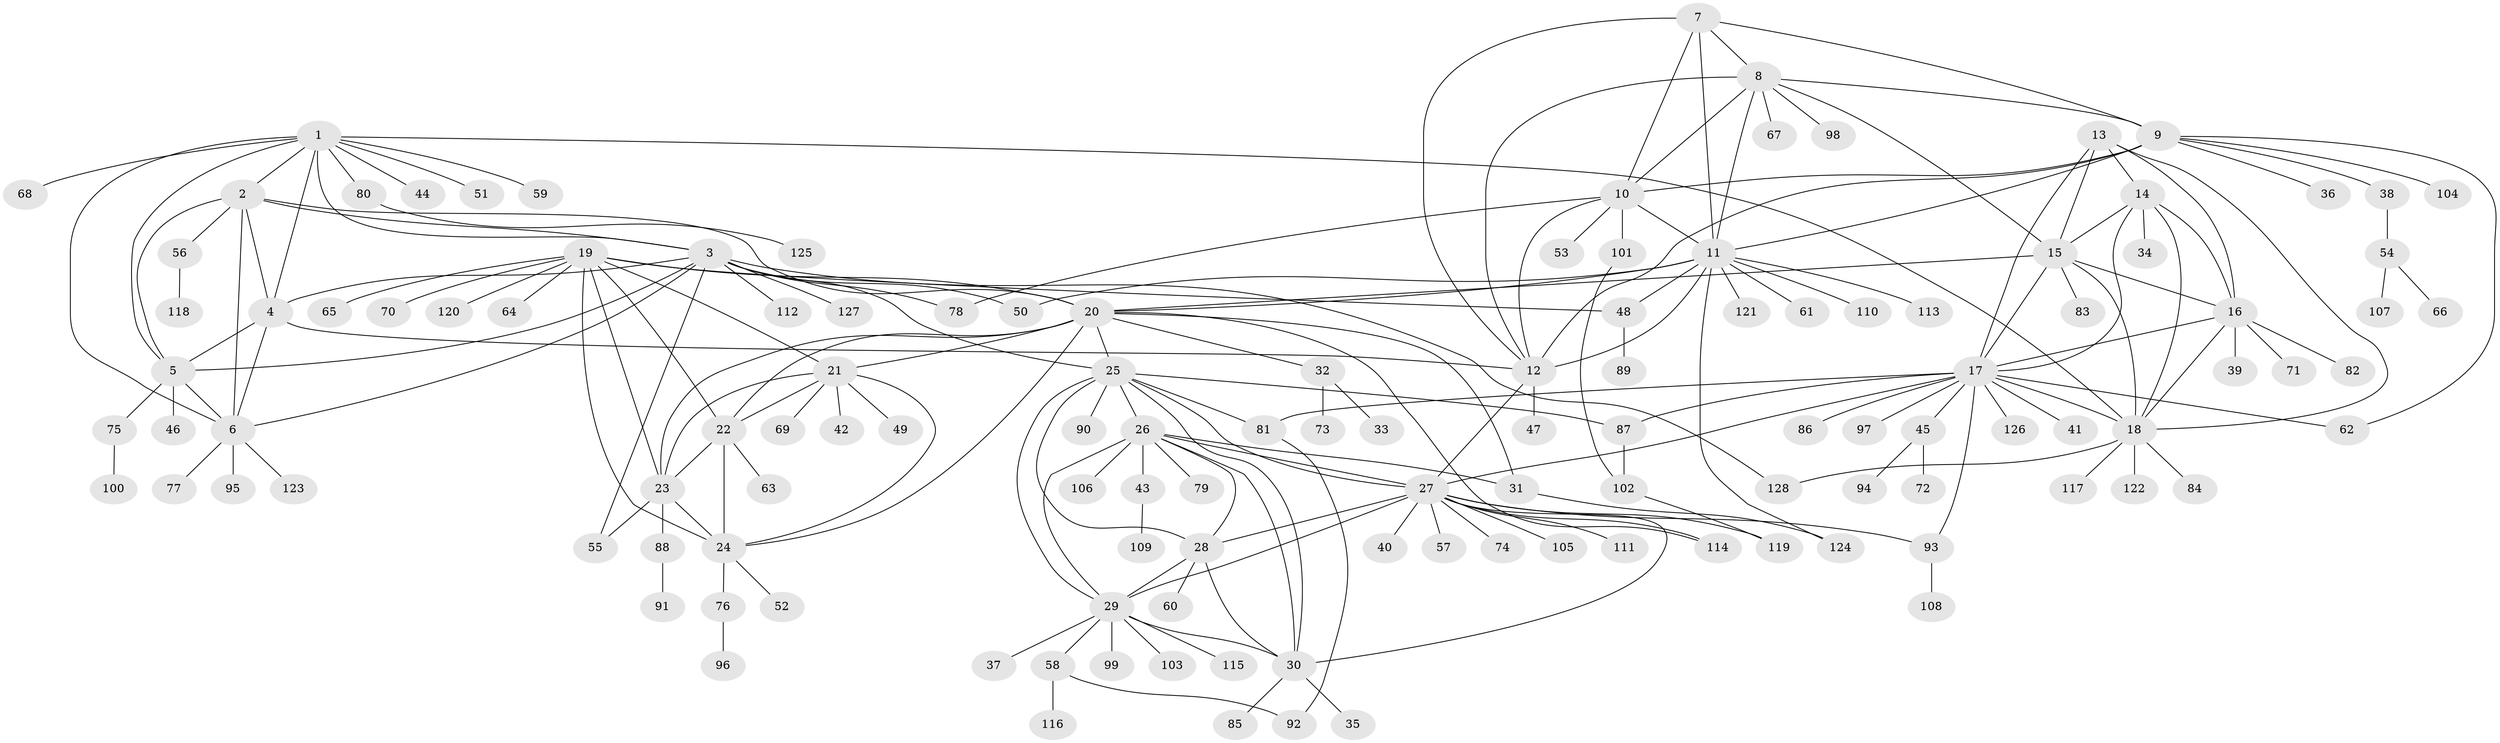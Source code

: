 // coarse degree distribution, {12: 0.010638297872340425, 15: 0.031914893617021274, 11: 0.02127659574468085, 4: 0.02127659574468085, 10: 0.010638297872340425, 8: 0.031914893617021274, 6: 0.031914893617021274, 7: 0.0425531914893617, 5: 0.02127659574468085, 9: 0.02127659574468085, 2: 0.14893617021276595, 1: 0.5851063829787234, 3: 0.02127659574468085}
// Generated by graph-tools (version 1.1) at 2025/42/03/06/25 10:42:10]
// undirected, 128 vertices, 198 edges
graph export_dot {
graph [start="1"]
  node [color=gray90,style=filled];
  1;
  2;
  3;
  4;
  5;
  6;
  7;
  8;
  9;
  10;
  11;
  12;
  13;
  14;
  15;
  16;
  17;
  18;
  19;
  20;
  21;
  22;
  23;
  24;
  25;
  26;
  27;
  28;
  29;
  30;
  31;
  32;
  33;
  34;
  35;
  36;
  37;
  38;
  39;
  40;
  41;
  42;
  43;
  44;
  45;
  46;
  47;
  48;
  49;
  50;
  51;
  52;
  53;
  54;
  55;
  56;
  57;
  58;
  59;
  60;
  61;
  62;
  63;
  64;
  65;
  66;
  67;
  68;
  69;
  70;
  71;
  72;
  73;
  74;
  75;
  76;
  77;
  78;
  79;
  80;
  81;
  82;
  83;
  84;
  85;
  86;
  87;
  88;
  89;
  90;
  91;
  92;
  93;
  94;
  95;
  96;
  97;
  98;
  99;
  100;
  101;
  102;
  103;
  104;
  105;
  106;
  107;
  108;
  109;
  110;
  111;
  112;
  113;
  114;
  115;
  116;
  117;
  118;
  119;
  120;
  121;
  122;
  123;
  124;
  125;
  126;
  127;
  128;
  1 -- 2;
  1 -- 3;
  1 -- 4;
  1 -- 5;
  1 -- 6;
  1 -- 18;
  1 -- 44;
  1 -- 51;
  1 -- 59;
  1 -- 68;
  1 -- 80;
  2 -- 3;
  2 -- 4;
  2 -- 5;
  2 -- 6;
  2 -- 20;
  2 -- 56;
  3 -- 4;
  3 -- 5;
  3 -- 6;
  3 -- 25;
  3 -- 50;
  3 -- 55;
  3 -- 78;
  3 -- 112;
  3 -- 127;
  3 -- 128;
  4 -- 5;
  4 -- 6;
  4 -- 12;
  5 -- 6;
  5 -- 46;
  5 -- 75;
  6 -- 77;
  6 -- 95;
  6 -- 123;
  7 -- 8;
  7 -- 9;
  7 -- 10;
  7 -- 11;
  7 -- 12;
  8 -- 9;
  8 -- 10;
  8 -- 11;
  8 -- 12;
  8 -- 15;
  8 -- 67;
  8 -- 98;
  9 -- 10;
  9 -- 11;
  9 -- 12;
  9 -- 36;
  9 -- 38;
  9 -- 62;
  9 -- 104;
  10 -- 11;
  10 -- 12;
  10 -- 53;
  10 -- 78;
  10 -- 101;
  11 -- 12;
  11 -- 20;
  11 -- 48;
  11 -- 50;
  11 -- 61;
  11 -- 110;
  11 -- 113;
  11 -- 121;
  11 -- 124;
  12 -- 27;
  12 -- 47;
  13 -- 14;
  13 -- 15;
  13 -- 16;
  13 -- 17;
  13 -- 18;
  14 -- 15;
  14 -- 16;
  14 -- 17;
  14 -- 18;
  14 -- 34;
  15 -- 16;
  15 -- 17;
  15 -- 18;
  15 -- 20;
  15 -- 83;
  16 -- 17;
  16 -- 18;
  16 -- 39;
  16 -- 71;
  16 -- 82;
  17 -- 18;
  17 -- 27;
  17 -- 41;
  17 -- 45;
  17 -- 62;
  17 -- 81;
  17 -- 86;
  17 -- 87;
  17 -- 93;
  17 -- 97;
  17 -- 126;
  18 -- 84;
  18 -- 117;
  18 -- 122;
  18 -- 128;
  19 -- 20;
  19 -- 21;
  19 -- 22;
  19 -- 23;
  19 -- 24;
  19 -- 48;
  19 -- 64;
  19 -- 65;
  19 -- 70;
  19 -- 120;
  20 -- 21;
  20 -- 22;
  20 -- 23;
  20 -- 24;
  20 -- 25;
  20 -- 31;
  20 -- 32;
  20 -- 114;
  21 -- 22;
  21 -- 23;
  21 -- 24;
  21 -- 42;
  21 -- 49;
  21 -- 69;
  22 -- 23;
  22 -- 24;
  22 -- 63;
  23 -- 24;
  23 -- 55;
  23 -- 88;
  24 -- 52;
  24 -- 76;
  25 -- 26;
  25 -- 27;
  25 -- 28;
  25 -- 29;
  25 -- 30;
  25 -- 81;
  25 -- 87;
  25 -- 90;
  26 -- 27;
  26 -- 28;
  26 -- 29;
  26 -- 30;
  26 -- 31;
  26 -- 43;
  26 -- 79;
  26 -- 106;
  27 -- 28;
  27 -- 29;
  27 -- 30;
  27 -- 40;
  27 -- 57;
  27 -- 74;
  27 -- 93;
  27 -- 105;
  27 -- 111;
  27 -- 114;
  27 -- 119;
  28 -- 29;
  28 -- 30;
  28 -- 60;
  29 -- 30;
  29 -- 37;
  29 -- 58;
  29 -- 99;
  29 -- 103;
  29 -- 115;
  30 -- 35;
  30 -- 85;
  31 -- 124;
  32 -- 33;
  32 -- 73;
  38 -- 54;
  43 -- 109;
  45 -- 72;
  45 -- 94;
  48 -- 89;
  54 -- 66;
  54 -- 107;
  56 -- 118;
  58 -- 92;
  58 -- 116;
  75 -- 100;
  76 -- 96;
  80 -- 125;
  81 -- 92;
  87 -- 102;
  88 -- 91;
  93 -- 108;
  101 -- 102;
  102 -- 119;
}

